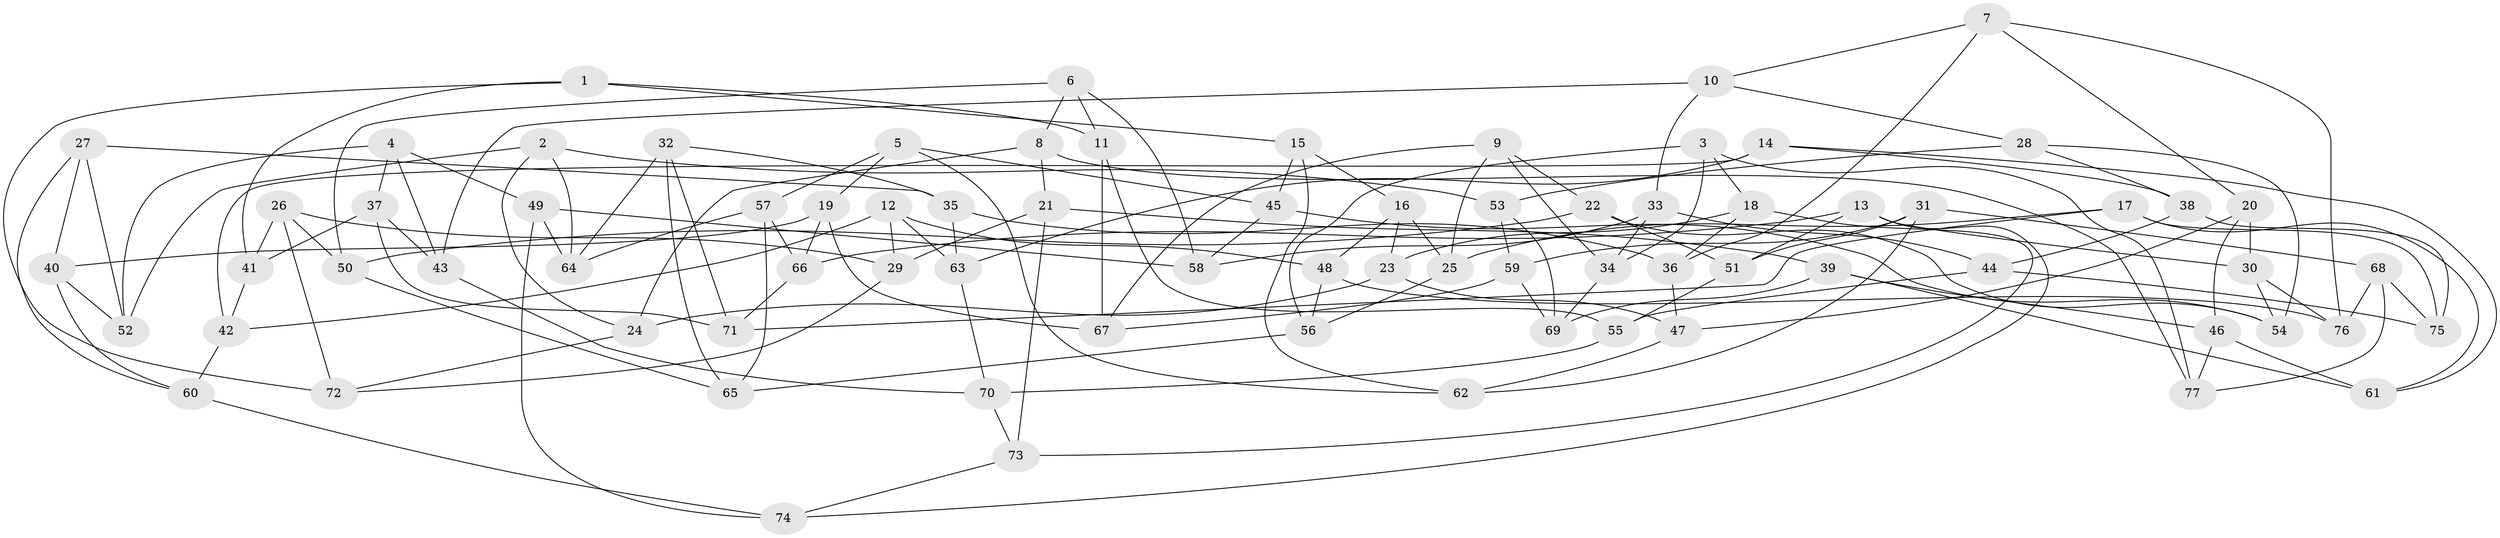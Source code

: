 // Generated by graph-tools (version 1.1) at 2025/37/03/09/25 02:37:58]
// undirected, 77 vertices, 154 edges
graph export_dot {
graph [start="1"]
  node [color=gray90,style=filled];
  1;
  2;
  3;
  4;
  5;
  6;
  7;
  8;
  9;
  10;
  11;
  12;
  13;
  14;
  15;
  16;
  17;
  18;
  19;
  20;
  21;
  22;
  23;
  24;
  25;
  26;
  27;
  28;
  29;
  30;
  31;
  32;
  33;
  34;
  35;
  36;
  37;
  38;
  39;
  40;
  41;
  42;
  43;
  44;
  45;
  46;
  47;
  48;
  49;
  50;
  51;
  52;
  53;
  54;
  55;
  56;
  57;
  58;
  59;
  60;
  61;
  62;
  63;
  64;
  65;
  66;
  67;
  68;
  69;
  70;
  71;
  72;
  73;
  74;
  75;
  76;
  77;
  1 -- 72;
  1 -- 41;
  1 -- 11;
  1 -- 15;
  2 -- 64;
  2 -- 53;
  2 -- 24;
  2 -- 52;
  3 -- 77;
  3 -- 56;
  3 -- 18;
  3 -- 34;
  4 -- 43;
  4 -- 37;
  4 -- 52;
  4 -- 49;
  5 -- 45;
  5 -- 62;
  5 -- 57;
  5 -- 19;
  6 -- 8;
  6 -- 50;
  6 -- 58;
  6 -- 11;
  7 -- 36;
  7 -- 20;
  7 -- 76;
  7 -- 10;
  8 -- 21;
  8 -- 24;
  8 -- 77;
  9 -- 25;
  9 -- 22;
  9 -- 34;
  9 -- 67;
  10 -- 33;
  10 -- 43;
  10 -- 28;
  11 -- 67;
  11 -- 55;
  12 -- 42;
  12 -- 29;
  12 -- 63;
  12 -- 48;
  13 -- 30;
  13 -- 74;
  13 -- 51;
  13 -- 66;
  14 -- 61;
  14 -- 42;
  14 -- 38;
  14 -- 63;
  15 -- 16;
  15 -- 45;
  15 -- 62;
  16 -- 25;
  16 -- 48;
  16 -- 23;
  17 -- 75;
  17 -- 61;
  17 -- 25;
  17 -- 71;
  18 -- 36;
  18 -- 73;
  18 -- 23;
  19 -- 40;
  19 -- 66;
  19 -- 67;
  20 -- 30;
  20 -- 46;
  20 -- 47;
  21 -- 39;
  21 -- 73;
  21 -- 29;
  22 -- 51;
  22 -- 54;
  22 -- 50;
  23 -- 47;
  23 -- 24;
  24 -- 72;
  25 -- 56;
  26 -- 41;
  26 -- 29;
  26 -- 72;
  26 -- 50;
  27 -- 60;
  27 -- 35;
  27 -- 40;
  27 -- 52;
  28 -- 54;
  28 -- 38;
  28 -- 53;
  29 -- 72;
  30 -- 54;
  30 -- 76;
  31 -- 59;
  31 -- 62;
  31 -- 68;
  31 -- 51;
  32 -- 65;
  32 -- 64;
  32 -- 71;
  32 -- 35;
  33 -- 34;
  33 -- 44;
  33 -- 58;
  34 -- 69;
  35 -- 36;
  35 -- 63;
  36 -- 47;
  37 -- 41;
  37 -- 71;
  37 -- 43;
  38 -- 75;
  38 -- 44;
  39 -- 46;
  39 -- 69;
  39 -- 61;
  40 -- 52;
  40 -- 60;
  41 -- 42;
  42 -- 60;
  43 -- 70;
  44 -- 75;
  44 -- 55;
  45 -- 58;
  45 -- 54;
  46 -- 61;
  46 -- 77;
  47 -- 62;
  48 -- 56;
  48 -- 76;
  49 -- 64;
  49 -- 58;
  49 -- 74;
  50 -- 65;
  51 -- 55;
  53 -- 69;
  53 -- 59;
  55 -- 70;
  56 -- 65;
  57 -- 65;
  57 -- 66;
  57 -- 64;
  59 -- 67;
  59 -- 69;
  60 -- 74;
  63 -- 70;
  66 -- 71;
  68 -- 77;
  68 -- 76;
  68 -- 75;
  70 -- 73;
  73 -- 74;
}
